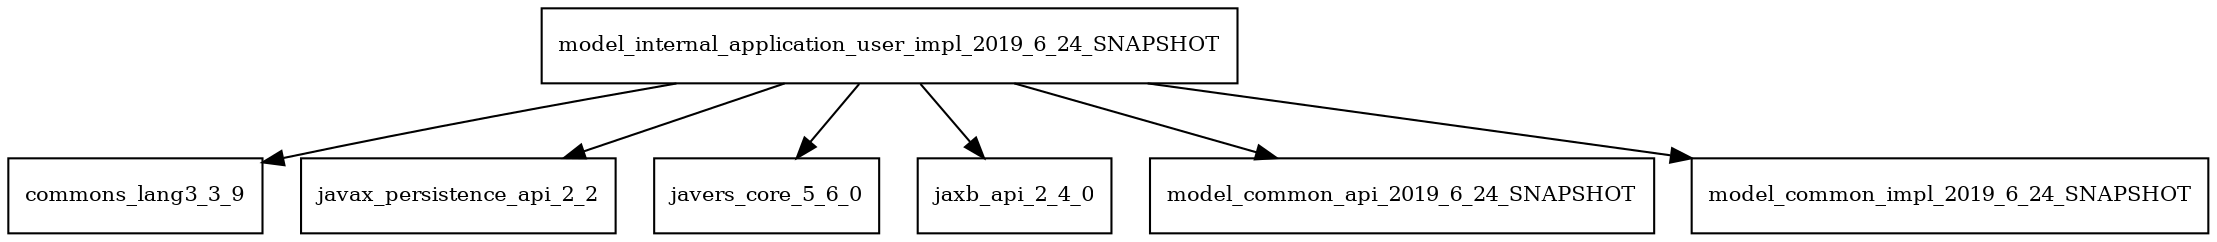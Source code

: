 digraph model_internal_application_user_impl_2019_6_24_SNAPSHOT_dependencies {
  node [shape = box, fontsize=10.0];
  model_internal_application_user_impl_2019_6_24_SNAPSHOT -> commons_lang3_3_9;
  model_internal_application_user_impl_2019_6_24_SNAPSHOT -> javax_persistence_api_2_2;
  model_internal_application_user_impl_2019_6_24_SNAPSHOT -> javers_core_5_6_0;
  model_internal_application_user_impl_2019_6_24_SNAPSHOT -> jaxb_api_2_4_0;
  model_internal_application_user_impl_2019_6_24_SNAPSHOT -> model_common_api_2019_6_24_SNAPSHOT;
  model_internal_application_user_impl_2019_6_24_SNAPSHOT -> model_common_impl_2019_6_24_SNAPSHOT;
}
